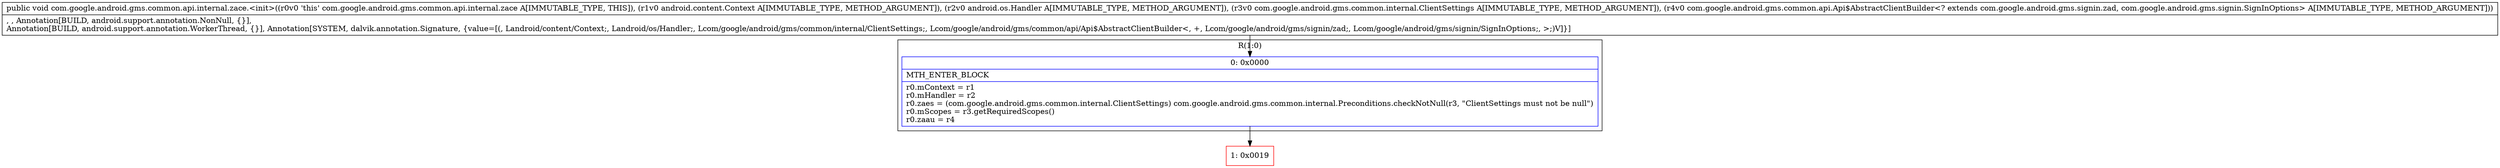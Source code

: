 digraph "CFG forcom.google.android.gms.common.api.internal.zace.\<init\>(Landroid\/content\/Context;Landroid\/os\/Handler;Lcom\/google\/android\/gms\/common\/internal\/ClientSettings;Lcom\/google\/android\/gms\/common\/api\/Api$AbstractClientBuilder;)V" {
subgraph cluster_Region_679121422 {
label = "R(1:0)";
node [shape=record,color=blue];
Node_0 [shape=record,label="{0\:\ 0x0000|MTH_ENTER_BLOCK\l|r0.mContext = r1\lr0.mHandler = r2\lr0.zaes = (com.google.android.gms.common.internal.ClientSettings) com.google.android.gms.common.internal.Preconditions.checkNotNull(r3, \"ClientSettings must not be null\")\lr0.mScopes = r3.getRequiredScopes()\lr0.zaau = r4\l}"];
}
Node_1 [shape=record,color=red,label="{1\:\ 0x0019}"];
MethodNode[shape=record,label="{public void com.google.android.gms.common.api.internal.zace.\<init\>((r0v0 'this' com.google.android.gms.common.api.internal.zace A[IMMUTABLE_TYPE, THIS]), (r1v0 android.content.Context A[IMMUTABLE_TYPE, METHOD_ARGUMENT]), (r2v0 android.os.Handler A[IMMUTABLE_TYPE, METHOD_ARGUMENT]), (r3v0 com.google.android.gms.common.internal.ClientSettings A[IMMUTABLE_TYPE, METHOD_ARGUMENT]), (r4v0 com.google.android.gms.common.api.Api$AbstractClientBuilder\<? extends com.google.android.gms.signin.zad, com.google.android.gms.signin.SignInOptions\> A[IMMUTABLE_TYPE, METHOD_ARGUMENT]))  | , , Annotation[BUILD, android.support.annotation.NonNull, \{\}], \lAnnotation[BUILD, android.support.annotation.WorkerThread, \{\}], Annotation[SYSTEM, dalvik.annotation.Signature, \{value=[(, Landroid\/content\/Context;, Landroid\/os\/Handler;, Lcom\/google\/android\/gms\/common\/internal\/ClientSettings;, Lcom\/google\/android\/gms\/common\/api\/Api$AbstractClientBuilder\<, +, Lcom\/google\/android\/gms\/signin\/zad;, Lcom\/google\/android\/gms\/signin\/SignInOptions;, \>;)V]\}]\l}"];
MethodNode -> Node_0;
Node_0 -> Node_1;
}

